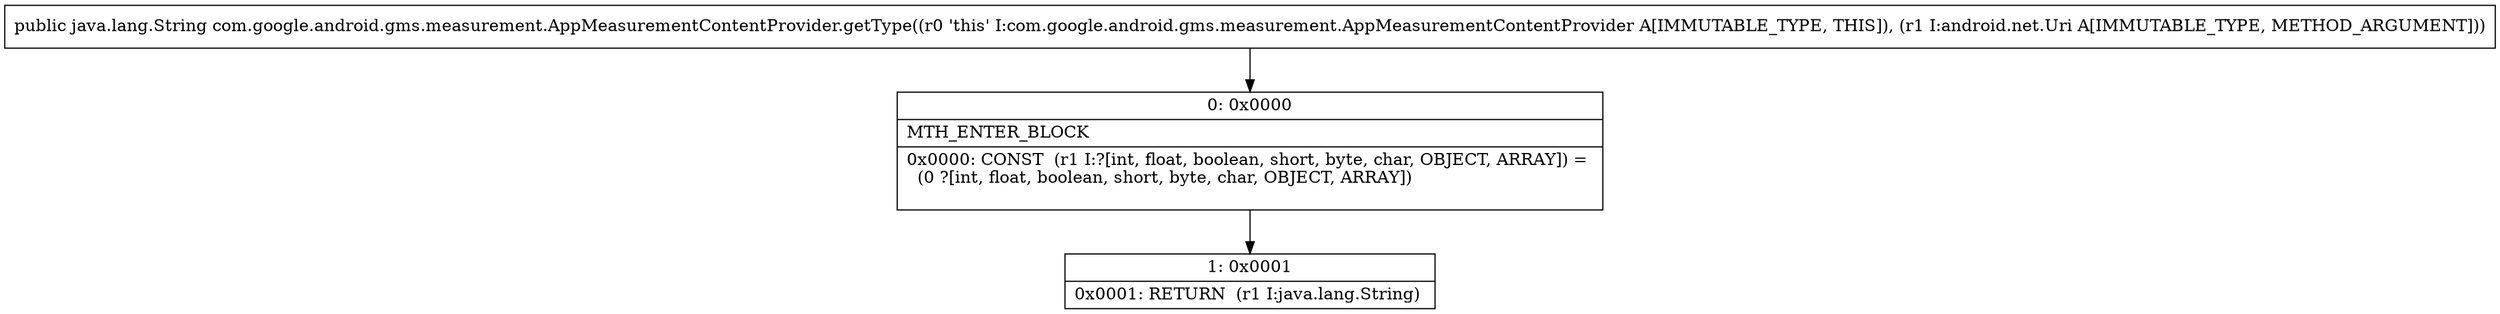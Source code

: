 digraph "CFG forcom.google.android.gms.measurement.AppMeasurementContentProvider.getType(Landroid\/net\/Uri;)Ljava\/lang\/String;" {
Node_0 [shape=record,label="{0\:\ 0x0000|MTH_ENTER_BLOCK\l|0x0000: CONST  (r1 I:?[int, float, boolean, short, byte, char, OBJECT, ARRAY]) = \l  (0 ?[int, float, boolean, short, byte, char, OBJECT, ARRAY])\l \l}"];
Node_1 [shape=record,label="{1\:\ 0x0001|0x0001: RETURN  (r1 I:java.lang.String) \l}"];
MethodNode[shape=record,label="{public java.lang.String com.google.android.gms.measurement.AppMeasurementContentProvider.getType((r0 'this' I:com.google.android.gms.measurement.AppMeasurementContentProvider A[IMMUTABLE_TYPE, THIS]), (r1 I:android.net.Uri A[IMMUTABLE_TYPE, METHOD_ARGUMENT])) }"];
MethodNode -> Node_0;
Node_0 -> Node_1;
}

